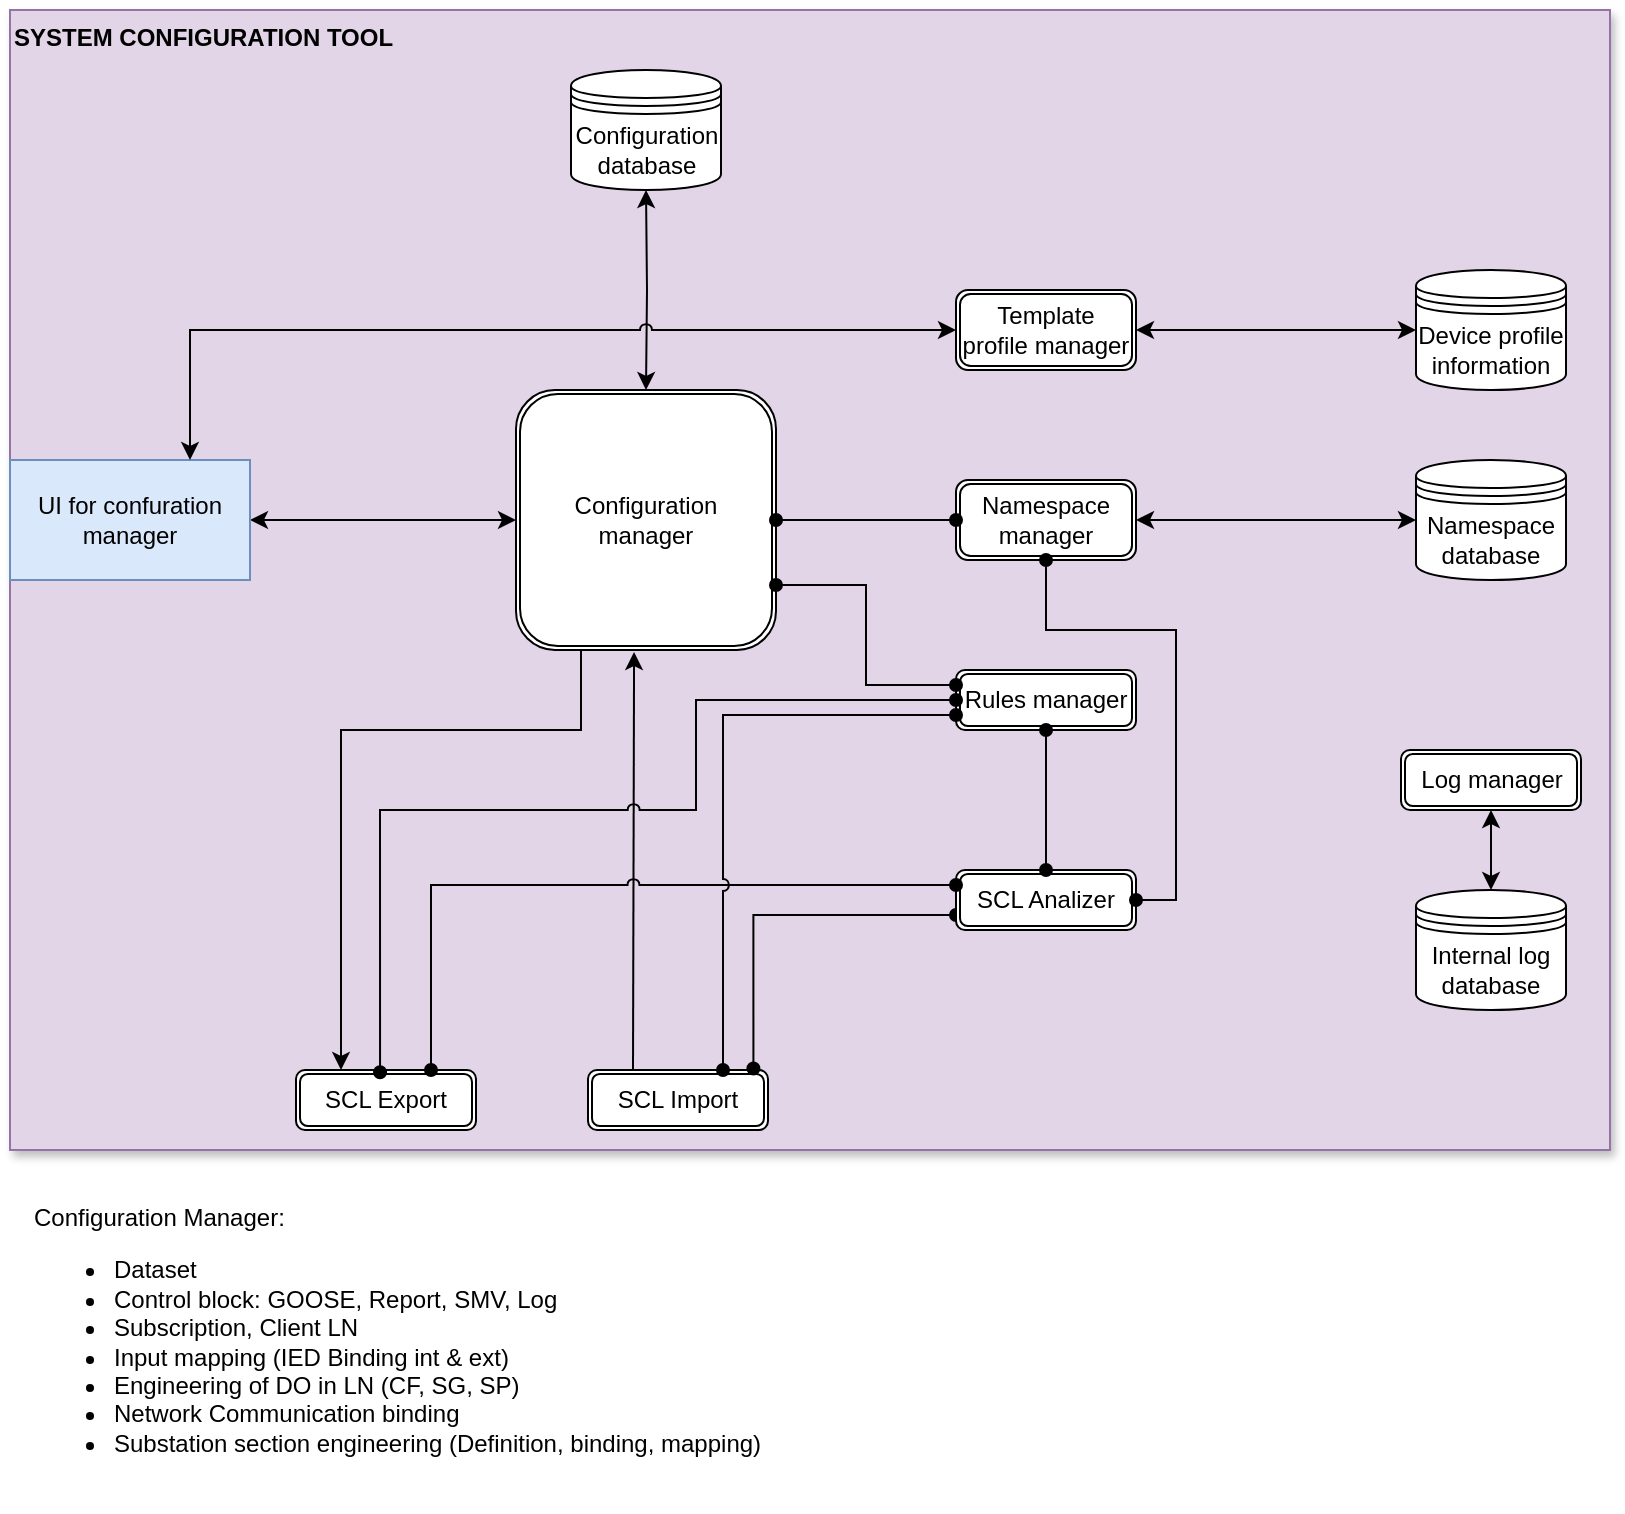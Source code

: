 <mxfile version="13.0.1" type="device"><diagram id="56RMvSjIi7OUqTBka_tX" name="SCT Diagram"><mxGraphModel dx="1150" dy="492" grid="1" gridSize="10" guides="1" tooltips="1" connect="1" arrows="1" fold="1" page="1" pageScale="1" pageWidth="827" pageHeight="1169" math="0" shadow="0"><root><mxCell id="KjHn7y0BnsLYICywGgNY-0"/><mxCell id="KjHn7y0BnsLYICywGgNY-1" parent="KjHn7y0BnsLYICywGgNY-0"/><mxCell id="KjHn7y0BnsLYICywGgNY-39" value="SYSTEM CONFIGURATION TOOL" style="rounded=0;align=left;fillColor=#e1d5e7;strokeColor=#9673a6;comic=0;shadow=1;gradientColor=none;labelBorderColor=none;labelBackgroundColor=none;whiteSpace=wrap;html=1;horizontal=1;verticalAlign=top;fontStyle=1" parent="KjHn7y0BnsLYICywGgNY-1" vertex="1"><mxGeometry x="14" y="10" width="800" height="570" as="geometry"/></mxCell><mxCell id="KjHn7y0BnsLYICywGgNY-4" value="SCL Export" style="shape=ext;double=1;rounded=1;whiteSpace=wrap;html=1;" parent="KjHn7y0BnsLYICywGgNY-1" vertex="1"><mxGeometry x="157" y="540" width="90" height="30" as="geometry"/></mxCell><mxCell id="KjHn7y0BnsLYICywGgNY-5" value="SCL Import" style="shape=ext;double=1;rounded=1;whiteSpace=wrap;html=1;" parent="KjHn7y0BnsLYICywGgNY-1" vertex="1"><mxGeometry x="303" y="540" width="90" height="30" as="geometry"/></mxCell><mxCell id="KjHn7y0BnsLYICywGgNY-12" style="edgeStyle=orthogonalEdgeStyle;rounded=0;orthogonalLoop=1;jettySize=auto;html=1;exitX=0;exitY=0.75;exitDx=0;exitDy=0;entryX=0.919;entryY=-0.025;entryDx=0;entryDy=0;endArrow=oval;endFill=1;startArrow=oval;startFill=1;entryPerimeter=0;" parent="KjHn7y0BnsLYICywGgNY-1" source="KjHn7y0BnsLYICywGgNY-6" target="KjHn7y0BnsLYICywGgNY-5" edge="1"><mxGeometry relative="1" as="geometry"/></mxCell><mxCell id="KjHn7y0BnsLYICywGgNY-6" value="SCL Analizer" style="shape=ext;double=1;rounded=1;whiteSpace=wrap;html=1;" parent="KjHn7y0BnsLYICywGgNY-1" vertex="1"><mxGeometry x="487" y="440" width="90" height="30" as="geometry"/></mxCell><mxCell id="KjHn7y0BnsLYICywGgNY-7" value="Rules manager" style="shape=ext;double=1;rounded=1;whiteSpace=wrap;html=1;" parent="KjHn7y0BnsLYICywGgNY-1" vertex="1"><mxGeometry x="487" y="340" width="90" height="30" as="geometry"/></mxCell><mxCell id="KjHn7y0BnsLYICywGgNY-8" value="Namespace&lt;br&gt;manager" style="shape=ext;double=1;rounded=1;whiteSpace=wrap;html=1;" parent="KjHn7y0BnsLYICywGgNY-1" vertex="1"><mxGeometry x="487" y="245" width="90" height="40" as="geometry"/></mxCell><mxCell id="KjHn7y0BnsLYICywGgNY-9" value="Template profile manager" style="shape=ext;double=1;rounded=1;whiteSpace=wrap;html=1;" parent="KjHn7y0BnsLYICywGgNY-1" vertex="1"><mxGeometry x="487" y="150" width="90" height="40" as="geometry"/></mxCell><mxCell id="KjHn7y0BnsLYICywGgNY-10" value="Configuration&lt;br&gt;manager" style="shape=ext;double=1;rounded=1;whiteSpace=wrap;html=1;container=0;" parent="KjHn7y0BnsLYICywGgNY-1" vertex="1"><mxGeometry x="267" y="200" width="130" height="130" as="geometry"/></mxCell><mxCell id="KjHn7y0BnsLYICywGgNY-13" value="Configuration database" style="shape=datastore;whiteSpace=wrap;html=1;" parent="KjHn7y0BnsLYICywGgNY-1" vertex="1"><mxGeometry x="294.5" y="40" width="75" height="60" as="geometry"/></mxCell><mxCell id="KjHn7y0BnsLYICywGgNY-14" value="Device profile information" style="shape=datastore;whiteSpace=wrap;html=1;" parent="KjHn7y0BnsLYICywGgNY-1" vertex="1"><mxGeometry x="717" y="140" width="75" height="60" as="geometry"/></mxCell><mxCell id="KjHn7y0BnsLYICywGgNY-15" value="Namespace database" style="shape=datastore;whiteSpace=wrap;html=1;" parent="KjHn7y0BnsLYICywGgNY-1" vertex="1"><mxGeometry x="717" y="235" width="75" height="60" as="geometry"/></mxCell><mxCell id="KjHn7y0BnsLYICywGgNY-16" value="Log manager" style="shape=ext;double=1;rounded=1;whiteSpace=wrap;html=1;" parent="KjHn7y0BnsLYICywGgNY-1" vertex="1"><mxGeometry x="709.5" y="380" width="90" height="30" as="geometry"/></mxCell><mxCell id="KjHn7y0BnsLYICywGgNY-17" value="Internal log database" style="shape=datastore;whiteSpace=wrap;html=1;" parent="KjHn7y0BnsLYICywGgNY-1" vertex="1"><mxGeometry x="717" y="450" width="75" height="60" as="geometry"/></mxCell><mxCell id="KjHn7y0BnsLYICywGgNY-19" value="Configuration Manager:&lt;br&gt;&lt;ul&gt;&lt;li&gt;Dataset&lt;/li&gt;&lt;li&gt;Control block: GOOSE, Report, SMV, Log&lt;/li&gt;&lt;li&gt;Subscription, Client LN&lt;/li&gt;&lt;li&gt;Input mapping (IED Binding int &amp;amp; ext)&lt;/li&gt;&lt;li&gt;Engineering of DO in LN (CF, SG, SP)&lt;/li&gt;&lt;li&gt;Network Communication binding&lt;/li&gt;&lt;li&gt;Substation section engineering (Definition, binding, mapping)&lt;/li&gt;&lt;/ul&gt;&lt;div&gt;&lt;br&gt;&lt;/div&gt;" style="text;html=1;strokeColor=none;fillColor=none;align=left;verticalAlign=top;whiteSpace=wrap;rounded=0;" parent="KjHn7y0BnsLYICywGgNY-1" vertex="1"><mxGeometry x="24" y="600" width="400" height="160" as="geometry"/></mxCell><mxCell id="KjHn7y0BnsLYICywGgNY-23" style="edgeStyle=orthogonalEdgeStyle;rounded=0;orthogonalLoop=1;jettySize=auto;html=1;exitX=1;exitY=0.5;exitDx=0;exitDy=0;entryX=0;entryY=0.5;entryDx=0;entryDy=0;startArrow=classic;startFill=1;endArrow=classic;endFill=1;" parent="KjHn7y0BnsLYICywGgNY-1" source="KjHn7y0BnsLYICywGgNY-21" target="KjHn7y0BnsLYICywGgNY-10" edge="1"><mxGeometry relative="1" as="geometry"/></mxCell><mxCell id="KjHn7y0BnsLYICywGgNY-21" value="UI for confuration manager" style="rounded=0;whiteSpace=wrap;html=1;align=center;fillColor=#dae8fc;strokeColor=#6c8ebf;" parent="KjHn7y0BnsLYICywGgNY-1" vertex="1"><mxGeometry x="14" y="235" width="120" height="60" as="geometry"/></mxCell><mxCell id="KjHn7y0BnsLYICywGgNY-24" style="edgeStyle=orthogonalEdgeStyle;rounded=0;orthogonalLoop=1;jettySize=auto;html=1;exitX=0.25;exitY=0;exitDx=0;exitDy=0;entryX=0.25;entryY=1;entryDx=0;entryDy=0;startArrow=classic;startFill=1;endArrow=none;endFill=0;" parent="KjHn7y0BnsLYICywGgNY-1" source="KjHn7y0BnsLYICywGgNY-4" target="KjHn7y0BnsLYICywGgNY-10" edge="1"><mxGeometry relative="1" as="geometry"><mxPoint x="197" y="275" as="sourcePoint"/><mxPoint x="277" y="275" as="targetPoint"/><Array as="points"><mxPoint x="180" y="370"/><mxPoint x="300" y="370"/></Array></mxGeometry></mxCell><mxCell id="KjHn7y0BnsLYICywGgNY-25" style="edgeStyle=orthogonalEdgeStyle;rounded=0;orthogonalLoop=1;jettySize=auto;html=1;exitX=0.454;exitY=1.008;exitDx=0;exitDy=0;entryX=0.25;entryY=0;entryDx=0;entryDy=0;startArrow=classic;startFill=1;endArrow=none;endFill=0;exitPerimeter=0;jumpStyle=arc;" parent="KjHn7y0BnsLYICywGgNY-1" source="KjHn7y0BnsLYICywGgNY-10" target="KjHn7y0BnsLYICywGgNY-5" edge="1"><mxGeometry relative="1" as="geometry"><mxPoint x="189.5" y="550" as="sourcePoint"/><mxPoint x="309.5" y="340" as="targetPoint"/></mxGeometry></mxCell><mxCell id="KjHn7y0BnsLYICywGgNY-26" style="edgeStyle=orthogonalEdgeStyle;rounded=0;orthogonalLoop=1;jettySize=auto;html=1;entryX=0.75;entryY=0;entryDx=0;entryDy=0;endArrow=oval;endFill=1;startArrow=oval;startFill=1;exitX=0;exitY=0.25;exitDx=0;exitDy=0;jumpStyle=arc;" parent="KjHn7y0BnsLYICywGgNY-1" source="KjHn7y0BnsLYICywGgNY-6" target="KjHn7y0BnsLYICywGgNY-4" edge="1"><mxGeometry relative="1" as="geometry"><mxPoint x="477" y="448" as="sourcePoint"/><mxPoint x="397" y="557.5" as="targetPoint"/></mxGeometry></mxCell><mxCell id="KjHn7y0BnsLYICywGgNY-27" style="edgeStyle=orthogonalEdgeStyle;rounded=0;orthogonalLoop=1;jettySize=auto;html=1;exitX=0.5;exitY=1;exitDx=0;exitDy=0;endArrow=oval;endFill=1;startArrow=oval;startFill=1;" parent="KjHn7y0BnsLYICywGgNY-1" source="KjHn7y0BnsLYICywGgNY-7" edge="1"><mxGeometry relative="1" as="geometry"><mxPoint x="497" y="472.5" as="sourcePoint"/><mxPoint x="532" y="440" as="targetPoint"/></mxGeometry></mxCell><mxCell id="KjHn7y0BnsLYICywGgNY-28" style="edgeStyle=orthogonalEdgeStyle;rounded=0;orthogonalLoop=1;jettySize=auto;html=1;exitX=0.5;exitY=1;exitDx=0;exitDy=0;endArrow=oval;endFill=1;startArrow=oval;startFill=1;entryX=1;entryY=0.5;entryDx=0;entryDy=0;" parent="KjHn7y0BnsLYICywGgNY-1" source="KjHn7y0BnsLYICywGgNY-8" target="KjHn7y0BnsLYICywGgNY-6" edge="1"><mxGeometry relative="1" as="geometry"><mxPoint x="597" y="370" as="sourcePoint"/><mxPoint x="597" y="440" as="targetPoint"/><Array as="points"><mxPoint x="532" y="320"/><mxPoint x="597" y="320"/><mxPoint x="597" y="455"/></Array></mxGeometry></mxCell><mxCell id="KjHn7y0BnsLYICywGgNY-29" style="edgeStyle=orthogonalEdgeStyle;rounded=0;orthogonalLoop=1;jettySize=auto;html=1;entryX=0;entryY=0.5;entryDx=0;entryDy=0;endArrow=oval;endFill=1;startArrow=oval;startFill=1;exitX=1;exitY=0.5;exitDx=0;exitDy=0;" parent="KjHn7y0BnsLYICywGgNY-1" source="KjHn7y0BnsLYICywGgNY-10" target="KjHn7y0BnsLYICywGgNY-8" edge="1"><mxGeometry relative="1" as="geometry"><mxPoint x="497" y="457.5" as="sourcePoint"/><mxPoint x="234.5" y="550" as="targetPoint"/></mxGeometry></mxCell><mxCell id="KjHn7y0BnsLYICywGgNY-30" style="edgeStyle=orthogonalEdgeStyle;rounded=0;orthogonalLoop=1;jettySize=auto;html=1;entryX=0;entryY=0.25;entryDx=0;entryDy=0;endArrow=oval;endFill=1;startArrow=oval;startFill=1;exitX=1;exitY=0.75;exitDx=0;exitDy=0;" parent="KjHn7y0BnsLYICywGgNY-1" source="KjHn7y0BnsLYICywGgNY-10" target="KjHn7y0BnsLYICywGgNY-7" edge="1"><mxGeometry relative="1" as="geometry"><mxPoint x="397" y="310" as="sourcePoint"/><mxPoint x="487" y="310" as="targetPoint"/></mxGeometry></mxCell><mxCell id="KjHn7y0BnsLYICywGgNY-31" style="edgeStyle=orthogonalEdgeStyle;rounded=0;orthogonalLoop=1;jettySize=auto;html=1;exitX=0;exitY=0.75;exitDx=0;exitDy=0;entryX=0.75;entryY=0;entryDx=0;entryDy=0;endArrow=oval;endFill=1;startArrow=oval;startFill=1;jumpStyle=arc;" parent="KjHn7y0BnsLYICywGgNY-1" source="KjHn7y0BnsLYICywGgNY-7" target="KjHn7y0BnsLYICywGgNY-5" edge="1"><mxGeometry relative="1" as="geometry"><mxPoint x="497" y="472.5" as="sourcePoint"/><mxPoint x="397" y="557.5" as="targetPoint"/></mxGeometry></mxCell><mxCell id="KjHn7y0BnsLYICywGgNY-32" style="edgeStyle=orthogonalEdgeStyle;rounded=0;orthogonalLoop=1;jettySize=auto;html=1;exitX=0;exitY=0.5;exitDx=0;exitDy=0;entryX=0.467;entryY=0.038;entryDx=0;entryDy=0;endArrow=oval;endFill=1;startArrow=oval;startFill=1;entryPerimeter=0;jumpStyle=arc;" parent="KjHn7y0BnsLYICywGgNY-1" source="KjHn7y0BnsLYICywGgNY-7" target="KjHn7y0BnsLYICywGgNY-4" edge="1"><mxGeometry relative="1" as="geometry"><mxPoint x="497" y="372.5" as="sourcePoint"/><mxPoint x="386.83" y="551.56" as="targetPoint"/><Array as="points"><mxPoint x="357" y="355"/><mxPoint x="357" y="410"/><mxPoint x="199" y="410"/></Array></mxGeometry></mxCell><mxCell id="KjHn7y0BnsLYICywGgNY-33" style="edgeStyle=orthogonalEdgeStyle;rounded=0;orthogonalLoop=1;jettySize=auto;html=1;entryX=0.5;entryY=1;entryDx=0;entryDy=0;startArrow=classic;startFill=1;endArrow=classic;endFill=1;" parent="KjHn7y0BnsLYICywGgNY-1" target="KjHn7y0BnsLYICywGgNY-13" edge="1"><mxGeometry relative="1" as="geometry"><mxPoint x="332" y="200" as="sourcePoint"/><mxPoint x="277" y="275" as="targetPoint"/></mxGeometry></mxCell><mxCell id="KjHn7y0BnsLYICywGgNY-34" style="edgeStyle=orthogonalEdgeStyle;rounded=0;orthogonalLoop=1;jettySize=auto;html=1;entryX=0;entryY=0.5;entryDx=0;entryDy=0;startArrow=classic;startFill=1;endArrow=classic;endFill=1;exitX=0.75;exitY=0;exitDx=0;exitDy=0;jumpStyle=arc;" parent="KjHn7y0BnsLYICywGgNY-1" source="KjHn7y0BnsLYICywGgNY-21" target="KjHn7y0BnsLYICywGgNY-9" edge="1"><mxGeometry relative="1" as="geometry"><mxPoint x="342" y="210" as="sourcePoint"/><mxPoint x="342" y="110" as="targetPoint"/></mxGeometry></mxCell><mxCell id="KjHn7y0BnsLYICywGgNY-35" style="edgeStyle=orthogonalEdgeStyle;rounded=0;orthogonalLoop=1;jettySize=auto;html=1;entryX=0;entryY=0.5;entryDx=0;entryDy=0;startArrow=classic;startFill=1;endArrow=classic;endFill=1;exitX=1;exitY=0.5;exitDx=0;exitDy=0;jumpStyle=arc;" parent="KjHn7y0BnsLYICywGgNY-1" source="KjHn7y0BnsLYICywGgNY-9" target="KjHn7y0BnsLYICywGgNY-14" edge="1"><mxGeometry relative="1" as="geometry"><mxPoint x="57" y="245" as="sourcePoint"/><mxPoint x="497" y="180" as="targetPoint"/></mxGeometry></mxCell><mxCell id="KjHn7y0BnsLYICywGgNY-36" style="edgeStyle=orthogonalEdgeStyle;rounded=0;orthogonalLoop=1;jettySize=auto;html=1;entryX=0;entryY=0.5;entryDx=0;entryDy=0;startArrow=classic;startFill=1;endArrow=classic;endFill=1;exitX=1;exitY=0.5;exitDx=0;exitDy=0;jumpStyle=arc;" parent="KjHn7y0BnsLYICywGgNY-1" source="KjHn7y0BnsLYICywGgNY-8" target="KjHn7y0BnsLYICywGgNY-15" edge="1"><mxGeometry relative="1" as="geometry"><mxPoint x="577" y="264.5" as="sourcePoint"/><mxPoint x="717" y="264.5" as="targetPoint"/></mxGeometry></mxCell><mxCell id="KjHn7y0BnsLYICywGgNY-37" style="edgeStyle=orthogonalEdgeStyle;rounded=0;orthogonalLoop=1;jettySize=auto;html=1;startArrow=classic;startFill=1;endArrow=classic;endFill=1;exitX=0.5;exitY=0;exitDx=0;exitDy=0;jumpStyle=arc;" parent="KjHn7y0BnsLYICywGgNY-1" source="KjHn7y0BnsLYICywGgNY-17" edge="1"><mxGeometry relative="1" as="geometry"><mxPoint x="579.5" y="275" as="sourcePoint"/><mxPoint x="754.5" y="410" as="targetPoint"/></mxGeometry></mxCell></root></mxGraphModel></diagram></mxfile>